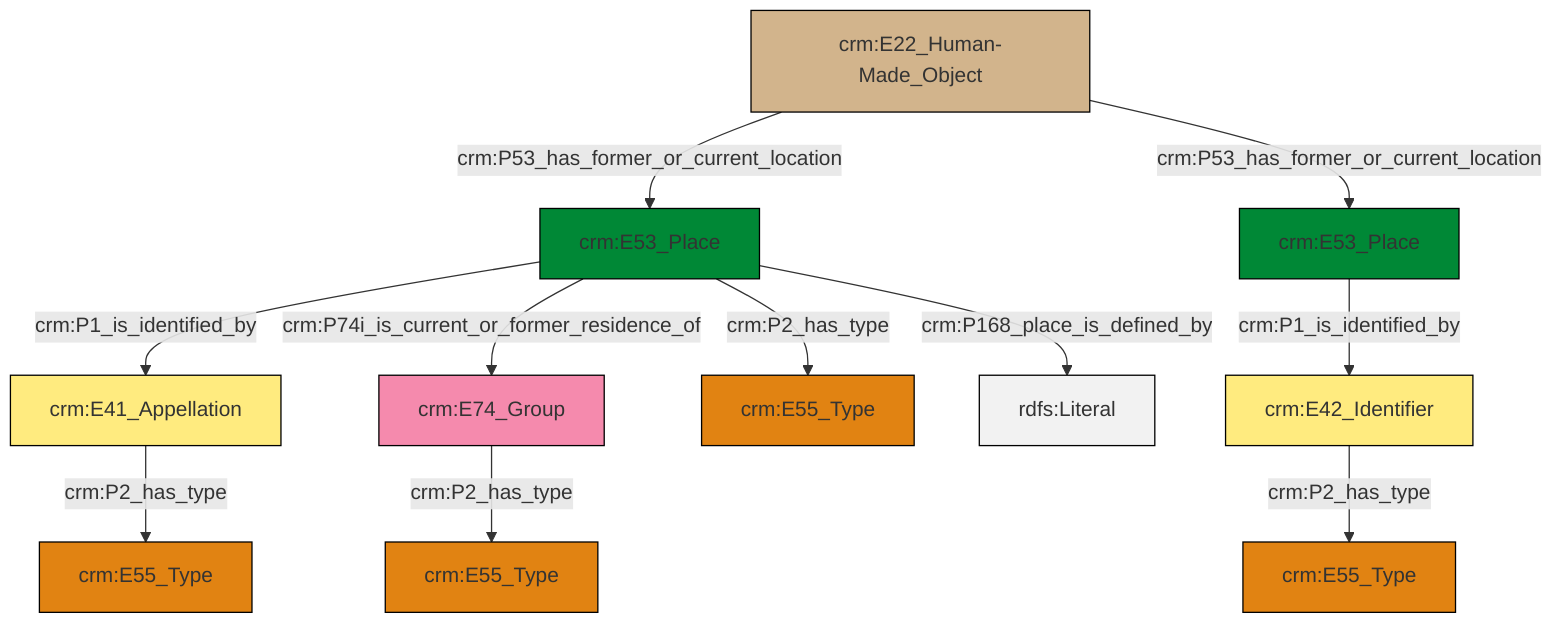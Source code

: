 graph TD
classDef Literal fill:#f2f2f2,stroke:#000000;
classDef CRM_Entity fill:#FFFFFF,stroke:#000000;
classDef Temporal_Entity fill:#00C9E6, stroke:#000000;
classDef Type fill:#E18312, stroke:#000000;
classDef Time-Span fill:#2C9C91, stroke:#000000;
classDef Appellation fill:#FFEB7F, stroke:#000000;
classDef Place fill:#008836, stroke:#000000;
classDef Persistent_Item fill:#B266B2, stroke:#000000;
classDef Conceptual_Object fill:#FFD700, stroke:#000000;
classDef Physical_Thing fill:#D2B48C, stroke:#000000;
classDef Actor fill:#f58aad, stroke:#000000;
classDef PC_Classes fill:#4ce600, stroke:#000000;
classDef Multi fill:#cccccc,stroke:#000000;

2["crm:E53_Place"]:::Place -->|crm:P1_is_identified_by| 0["crm:E41_Appellation"]:::Appellation
3["crm:E53_Place"]:::Place -->|crm:P1_is_identified_by| 4["crm:E42_Identifier"]:::Appellation
0["crm:E41_Appellation"]:::Appellation -->|crm:P2_has_type| 5["crm:E55_Type"]:::Type
2["crm:E53_Place"]:::Place -->|crm:P168_place_is_defined_by| 12[rdfs:Literal]:::Literal
2["crm:E53_Place"]:::Place -->|crm:P2_has_type| 6["crm:E55_Type"]:::Type
14["crm:E74_Group"]:::Actor -->|crm:P2_has_type| 15["crm:E55_Type"]:::Type
2["crm:E53_Place"]:::Place -->|crm:P74i_is_current_or_former_residence_of| 14["crm:E74_Group"]:::Actor
21["crm:E22_Human-Made_Object"]:::Physical_Thing -->|crm:P53_has_former_or_current_location| 2["crm:E53_Place"]:::Place
4["crm:E42_Identifier"]:::Appellation -->|crm:P2_has_type| 9["crm:E55_Type"]:::Type
21["crm:E22_Human-Made_Object"]:::Physical_Thing -->|crm:P53_has_former_or_current_location| 3["crm:E53_Place"]:::Place
